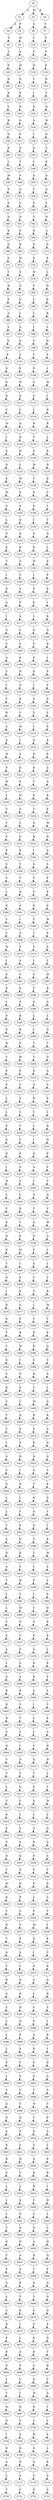 strict digraph  {
	S0 -> S1 [ label = L ];
	S0 -> S2 [ label = M ];
	S0 -> S3 [ label = R ];
	S1 -> S4 [ label = A ];
	S1 -> S5 [ label = P ];
	S2 -> S6 [ label = G ];
	S3 -> S7 [ label = Y ];
	S4 -> S8 [ label = V ];
	S5 -> S9 [ label = M ];
	S6 -> S10 [ label = L ];
	S7 -> S11 [ label = F ];
	S8 -> S12 [ label = L ];
	S9 -> S13 [ label = A ];
	S10 -> S14 [ label = G ];
	S11 -> S15 [ label = G ];
	S12 -> S16 [ label = P ];
	S13 -> S17 [ label = M ];
	S14 -> S18 [ label = K ];
	S15 -> S19 [ label = K ];
	S16 -> S20 [ label = D ];
	S17 -> S21 [ label = D ];
	S18 -> S22 [ label = T ];
	S19 -> S23 [ label = R ];
	S20 -> S24 [ label = K ];
	S21 -> S25 [ label = K ];
	S22 -> S26 [ label = I ];
	S23 -> S27 [ label = V ];
	S24 -> S28 [ label = L ];
	S25 -> S29 [ label = N ];
	S26 -> S30 [ label = Q ];
	S27 -> S31 [ label = Q ];
	S28 -> S32 [ label = R ];
	S29 -> S33 [ label = G ];
	S30 -> S34 [ label = A ];
	S31 -> S35 [ label = W ];
	S32 -> S36 [ label = Q ];
	S33 -> S37 [ label = P ];
	S34 -> S38 [ label = I ];
	S35 -> S39 [ label = D ];
	S36 -> S40 [ label = R ];
	S37 -> S41 [ label = Q ];
	S38 -> S42 [ label = A ];
	S39 -> S43 [ label = C ];
	S40 -> S44 [ label = L ];
	S41 -> S45 [ label = T ];
	S42 -> S46 [ label = I ];
	S43 -> S47 [ label = K ];
	S44 -> S48 [ label = M ];
	S45 -> S49 [ label = F ];
	S46 -> S50 [ label = A ];
	S47 -> S51 [ label = G ];
	S48 -> S52 [ label = P ];
	S49 -> S53 [ label = G ];
	S50 -> S54 [ label = Y ];
	S51 -> S55 [ label = A ];
	S52 -> S56 [ label = F ];
	S53 -> S57 [ label = C ];
	S54 -> S58 [ label = F ];
	S55 -> S59 [ label = S ];
	S56 -> S60 [ label = Q ];
	S57 -> S61 [ label = D ];
	S58 -> S62 [ label = Y ];
	S59 -> S63 [ label = N ];
	S60 -> S64 [ label = K ];
	S61 -> S65 [ label = P ];
	S62 -> S66 [ label = K ];
	S63 -> S67 [ label = L ];
	S64 -> S68 [ label = Q ];
	S65 -> S69 [ label = R ];
	S66 -> S70 [ label = E ];
	S67 -> S71 [ label = D ];
	S68 -> S72 [ label = G ];
	S69 -> S73 [ label = W ];
	S70 -> S74 [ label = E ];
	S71 -> S75 [ label = E ];
	S72 -> S76 [ label = V ];
	S73 -> S77 [ label = S ];
	S74 -> S78 [ label = W ];
	S75 -> S79 [ label = L ];
	S76 -> S80 [ label = R ];
	S77 -> S81 [ label = Q ];
	S78 -> S82 [ label = P ];
	S79 -> S83 [ label = H ];
	S80 -> S84 [ label = F ];
	S81 -> S85 [ label = Q ];
	S82 -> S86 [ label = L ];
	S83 -> S87 [ label = K ];
	S84 -> S88 [ label = A ];
	S85 -> S89 [ label = L ];
	S86 -> S90 [ label = L ];
	S87 -> S91 [ label = R ];
	S88 -> S92 [ label = L ];
	S89 -> S93 [ label = S ];
	S90 -> S94 [ label = I ];
	S91 -> S95 [ label = L ];
	S92 -> S96 [ label = E ];
	S93 -> S97 [ label = G ];
	S94 -> S98 [ label = V ];
	S95 -> S99 [ label = N ];
	S96 -> S100 [ label = K ];
	S97 -> S101 [ label = L ];
	S98 -> S102 [ label = V ];
	S99 -> S103 [ label = S ];
	S100 -> S104 [ label = G ];
	S101 -> S105 [ label = P ];
	S102 -> S106 [ label = P ];
	S103 -> S107 [ label = I ];
	S104 -> S108 [ label = G ];
	S105 -> S109 [ label = H ];
	S106 -> S110 [ label = S ];
	S107 -> S111 [ label = M ];
	S108 -> S112 [ label = R ];
	S109 -> S113 [ label = K ];
	S110 -> S114 [ label = S ];
	S111 -> S115 [ label = I ];
	S112 -> S116 [ label = C ];
	S113 -> S117 [ label = L ];
	S114 -> S118 [ label = L ];
	S115 -> S119 [ label = R ];
	S116 -> S120 [ label = M ];
	S117 -> S121 [ label = Q ];
	S118 -> S122 [ label = R ];
	S119 -> S123 [ label = R ];
	S120 -> S124 [ label = I ];
	S121 -> S125 [ label = K ];
	S122 -> S126 [ label = Y ];
	S123 -> S127 [ label = L ];
	S124 -> S128 [ label = A ];
	S125 -> S129 [ label = H ];
	S126 -> S130 [ label = P ];
	S127 -> S131 [ label = K ];
	S128 -> S132 [ label = D ];
	S129 -> S133 [ label = L ];
	S130 -> S134 [ label = W ];
	S131 -> S135 [ label = D ];
	S132 -> S136 [ label = E ];
	S133 -> S137 [ label = M ];
	S134 -> S138 [ label = T ];
	S135 -> S139 [ label = E ];
	S136 -> S140 [ label = M ];
	S137 -> S141 [ label = P ];
	S138 -> S142 [ label = E ];
	S139 -> S143 [ label = V ];
	S140 -> S144 [ label = G ];
	S141 -> S145 [ label = F ];
	S142 -> S146 [ label = E ];
	S143 -> S147 [ label = L ];
	S144 -> S148 [ label = L ];
	S145 -> S149 [ label = Q ];
	S146 -> S150 [ label = I ];
	S147 -> S151 [ label = T ];
	S148 -> S152 [ label = G ];
	S149 -> S153 [ label = R ];
	S150 -> S154 [ label = E ];
	S151 -> S155 [ label = Q ];
	S152 -> S156 [ label = K ];
	S153 -> S157 [ label = K ];
	S154 -> S158 [ label = K ];
	S155 -> S159 [ label = L ];
	S156 -> S160 [ label = T ];
	S157 -> S161 [ label = G ];
	S158 -> S162 [ label = W ];
	S159 -> S163 [ label = P ];
	S160 -> S164 [ label = I ];
	S161 -> S165 [ label = V ];
	S162 -> S166 [ label = I ];
	S163 -> S167 [ label = P ];
	S164 -> S168 [ label = Q ];
	S165 -> S169 [ label = A ];
	S166 -> S170 [ label = P ];
	S167 -> S171 [ label = K ];
	S168 -> S172 [ label = A ];
	S169 -> S173 [ label = F ];
	S170 -> S174 [ label = E ];
	S171 -> S175 [ label = I ];
	S172 -> S176 [ label = I ];
	S173 -> S177 [ label = A ];
	S174 -> S178 [ label = L ];
	S175 -> S179 [ label = K ];
	S176 -> S180 [ label = A ];
	S177 -> S181 [ label = L ];
	S178 -> S182 [ label = D ];
	S179 -> S183 [ label = Q ];
	S180 -> S184 [ label = V ];
	S181 -> S185 [ label = S ];
	S182 -> S186 [ label = P ];
	S183 -> S187 [ label = R ];
	S184 -> S188 [ label = A ];
	S185 -> S189 [ label = K ];
	S186 -> S190 [ label = E ];
	S187 -> S191 [ label = I ];
	S188 -> S192 [ label = Y ];
	S189 -> S193 [ label = N ];
	S190 -> S194 [ label = E ];
	S191 -> S195 [ label = P ];
	S192 -> S196 [ label = I ];
	S193 -> S197 [ label = G ];
	S194 -> S198 [ label = I ];
	S195 -> S199 [ label = F ];
	S196 -> S200 [ label = Y ];
	S197 -> S201 [ label = R ];
	S198 -> S202 [ label = S ];
	S199 -> S203 [ label = D ];
	S200 -> S204 [ label = R ];
	S201 -> S205 [ label = C ];
	S202 -> S206 [ label = V ];
	S203 -> S207 [ label = L ];
	S204 -> S208 [ label = A ];
	S205 -> S209 [ label = M ];
	S206 -> S210 [ label = I ];
	S207 -> S211 [ label = P ];
	S208 -> S212 [ label = E ];
	S209 -> S213 [ label = I ];
	S210 -> S214 [ label = Q ];
	S211 -> S215 [ label = K ];
	S212 -> S216 [ label = W ];
	S213 -> S217 [ label = A ];
	S214 -> S218 [ label = N ];
	S215 -> S219 [ label = E ];
	S216 -> S220 [ label = P ];
	S217 -> S221 [ label = D ];
	S218 -> S222 [ label = K ];
	S219 -> S223 [ label = A ];
	S220 -> S224 [ label = M ];
	S221 -> S225 [ label = E ];
	S222 -> S226 [ label = T ];
	S223 -> S227 [ label = A ];
	S224 -> S228 [ label = L ];
	S225 -> S229 [ label = M ];
	S226 -> S230 [ label = D ];
	S227 -> S231 [ label = K ];
	S228 -> S232 [ label = V ];
	S229 -> S233 [ label = G ];
	S230 -> S234 [ label = V ];
	S231 -> S235 [ label = E ];
	S232 -> S236 [ label = V ];
	S233 -> S237 [ label = L ];
	S234 -> S238 [ label = G ];
	S235 -> S239 [ label = M ];
	S236 -> S240 [ label = V ];
	S237 -> S241 [ label = G ];
	S238 -> S242 [ label = R ];
	S239 -> S243 [ label = N ];
	S240 -> S244 [ label = P ];
	S241 -> S245 [ label = K ];
	S242 -> S246 [ label = I ];
	S243 -> S247 [ label = A ];
	S244 -> S248 [ label = S ];
	S245 -> S249 [ label = T ];
	S246 -> S250 [ label = S ];
	S247 -> S251 [ label = S ];
	S248 -> S252 [ label = S ];
	S249 -> S253 [ label = V ];
	S250 -> S254 [ label = T ];
	S251 -> S255 [ label = F ];
	S252 -> S256 [ label = L ];
	S253 -> S257 [ label = Q ];
	S254 -> S258 [ label = S ];
	S255 -> S259 [ label = E ];
	S256 -> S260 [ label = K ];
	S257 -> S261 [ label = A ];
	S258 -> S262 [ label = K ];
	S259 -> S263 [ label = E ];
	S260 -> S264 [ label = Y ];
	S261 -> S265 [ label = I ];
	S262 -> S266 [ label = V ];
	S263 -> S267 [ label = W ];
	S264 -> S268 [ label = L ];
	S265 -> S269 [ label = A ];
	S266 -> S270 [ label = T ];
	S267 -> S271 [ label = E ];
	S268 -> S272 [ label = W ];
	S269 -> S273 [ label = V ];
	S270 -> S274 [ label = V ];
	S271 -> S275 [ label = K ];
	S272 -> S276 [ label = I ];
	S273 -> S277 [ label = A ];
	S274 -> S278 [ label = L ];
	S275 -> S279 [ label = L ];
	S276 -> S280 [ label = E ];
	S277 -> S281 [ label = Y ];
	S278 -> S282 [ label = G ];
	S279 -> S283 [ label = M ];
	S280 -> S284 [ label = E ];
	S281 -> S285 [ label = A ];
	S282 -> S286 [ label = Y ];
	S283 -> S287 [ label = R ];
	S284 -> S288 [ label = L ];
	S285 -> S289 [ label = F ];
	S286 -> S290 [ label = G ];
	S287 -> S291 [ label = A ];
	S288 -> S292 [ label = E ];
	S289 -> S293 [ label = R ];
	S290 -> S294 [ label = L ];
	S291 -> S295 [ label = L ];
	S292 -> S296 [ label = K ];
	S293 -> S297 [ label = K ];
	S294 -> S298 [ label = L ];
	S295 -> S299 [ label = N ];
	S296 -> S300 [ label = W ];
	S297 -> S301 [ label = E ];
	S298 -> S302 [ label = T ];
	S299 -> S303 [ label = T ];
	S300 -> S304 [ label = V ];
	S301 -> S305 [ label = W ];
	S302 -> S306 [ label = T ];
	S303 -> S307 [ label = G ];
	S304 -> S308 [ label = P ];
	S305 -> S309 [ label = P ];
	S306 -> S310 [ label = D ];
	S307 -> S311 [ label = A ];
	S308 -> S312 [ label = E ];
	S309 -> S313 [ label = L ];
	S310 -> S314 [ label = A ];
	S311 -> S315 [ label = A ];
	S312 -> S316 [ label = L ];
	S313 -> S317 [ label = L ];
	S314 -> S318 [ label = E ];
	S315 -> S319 [ label = E ];
	S316 -> S320 [ label = L ];
	S317 -> S321 [ label = V ];
	S318 -> S322 [ label = T ];
	S319 -> S323 [ label = I ];
	S320 -> S324 [ label = P ];
	S321 -> S325 [ label = V ];
	S322 -> S326 [ label = L ];
	S323 -> S327 [ label = D ];
	S324 -> S328 [ label = G ];
	S325 -> S329 [ label = V ];
	S326 -> S330 [ label = I ];
	S327 -> S331 [ label = N ];
	S328 -> S332 [ label = D ];
	S329 -> S333 [ label = P ];
	S330 -> S334 [ label = D ];
	S331 -> S335 [ label = P ];
	S332 -> S336 [ label = I ];
	S333 -> S337 [ label = S ];
	S334 -> S338 [ label = A ];
	S335 -> S339 [ label = F ];
	S336 -> S340 [ label = H ];
	S337 -> S341 [ label = S ];
	S338 -> S342 [ label = L ];
	S339 -> S343 [ label = V ];
	S340 -> S344 [ label = L ];
	S341 -> S345 [ label = L ];
	S342 -> S346 [ label = N ];
	S343 -> S347 [ label = Q ];
	S344 -> S348 [ label = V ];
	S345 -> S349 [ label = K ];
	S346 -> S350 [ label = T ];
	S347 -> S351 [ label = V ];
	S348 -> S352 [ label = E ];
	S349 -> S353 [ label = Y ];
	S350 -> S354 [ label = Q ];
	S351 -> S355 [ label = M ];
	S352 -> S356 [ label = N ];
	S353 -> S357 [ label = P ];
	S354 -> S358 [ label = N ];
	S355 -> S359 [ label = G ];
	S356 -> S360 [ label = K ];
	S357 -> S361 [ label = W ];
	S358 -> S362 [ label = F ];
	S359 -> S363 [ label = L ];
	S360 -> S364 [ label = T ];
	S361 -> S365 [ label = I ];
	S362 -> S366 [ label = S ];
	S363 -> S367 [ label = I ];
	S364 -> S368 [ label = D ];
	S365 -> S369 [ label = E ];
	S366 -> S370 [ label = V ];
	S367 -> S371 [ label = T ];
	S368 -> S372 [ label = I ];
	S369 -> S373 [ label = E ];
	S370 -> S374 [ label = V ];
	S371 -> S375 [ label = R ];
	S372 -> S376 [ label = R ];
	S373 -> S377 [ label = L ];
	S374 -> S378 [ label = I ];
	S375 -> S379 [ label = M ];
	S376 -> S380 [ label = A ];
	S377 -> S381 [ label = E ];
	S378 -> S382 [ label = V ];
	S379 -> S383 [ label = Y ];
	S380 -> S384 [ label = V ];
	S381 -> S385 [ label = R ];
	S382 -> S386 [ label = D ];
	S383 -> S387 [ label = K ];
	S384 -> S388 [ label = T ];
	S385 -> S389 [ label = W ];
	S386 -> S390 [ label = E ];
	S387 -> S391 [ label = Q ];
	S388 -> S392 [ label = E ];
	S389 -> S393 [ label = I ];
	S390 -> S394 [ label = S ];
	S391 -> S395 [ label = T ];
	S392 -> S396 [ label = S ];
	S393 -> S397 [ label = P ];
	S394 -> S398 [ label = H ];
	S395 -> S399 [ label = A ];
	S396 -> S400 [ label = R ];
	S397 -> S401 [ label = E ];
	S398 -> S402 [ label = Y ];
	S399 -> S403 [ label = L ];
	S400 -> S404 [ label = V ];
	S401 -> S405 [ label = L ];
	S402 -> S406 [ label = M ];
	S403 -> S407 [ label = A ];
	S404 -> S408 [ label = T ];
	S405 -> S409 [ label = Q ];
	S406 -> S410 [ label = K ];
	S407 -> S411 [ label = K ];
	S408 -> S412 [ label = V ];
	S409 -> S413 [ label = P ];
	S410 -> S414 [ label = S ];
	S411 -> S415 [ label = A ];
	S412 -> S416 [ label = L ];
	S413 -> S417 [ label = G ];
	S414 -> S418 [ label = R ];
	S415 -> S419 [ label = G ];
	S416 -> S420 [ label = G ];
	S417 -> S421 [ label = D ];
	S418 -> S422 [ label = N ];
	S419 -> S423 [ label = A ];
	S420 -> S424 [ label = Y ];
	S421 -> S425 [ label = I ];
	S422 -> S426 [ label = A ];
	S423 -> S427 [ label = V ];
	S424 -> S428 [ label = G ];
	S425 -> S429 [ label = N ];
	S426 -> S430 [ label = T ];
	S427 -> S431 [ label = K ];
	S428 -> S432 [ label = L ];
	S429 -> S433 [ label = L ];
	S430 -> S434 [ label = R ];
	S431 -> S435 [ label = D ];
	S432 -> S436 [ label = L ];
	S433 -> S437 [ label = V ];
	S434 -> S438 [ label = S ];
	S435 -> S439 [ label = Y ];
	S436 -> S440 [ label = T ];
	S437 -> S441 [ label = E ];
	S438 -> S442 [ label = K ];
	S439 -> S443 [ label = I ];
	S440 -> S444 [ label = A ];
	S441 -> S445 [ label = N ];
	S442 -> S446 [ label = V ];
	S443 -> S447 [ label = K ];
	S444 -> S448 [ label = D ];
	S445 -> S449 [ label = K ];
	S446 -> S450 [ label = L ];
	S447 -> S451 [ label = M ];
	S448 -> S452 [ label = A ];
	S449 -> S453 [ label = S ];
	S450 -> S454 [ label = L ];
	S451 -> S455 [ label = L ];
	S452 -> S456 [ label = T ];
	S453 -> S457 [ label = H ];
	S454 -> S458 [ label = P ];
	S455 -> S459 [ label = L ];
	S456 -> S460 [ label = L ];
	S457 -> S461 [ label = T ];
	S458 -> S462 [ label = I ];
	S459 -> S463 [ label = E ];
	S460 -> S464 [ label = L ];
	S461 -> S465 [ label = M ];
	S462 -> S466 [ label = V ];
	S463 -> S467 [ label = N ];
	S464 -> S468 [ label = V ];
	S465 -> S469 [ label = G ];
	S466 -> S470 [ label = Q ];
	S467 -> S471 [ label = E ];
	S468 -> S472 [ label = E ];
	S469 -> S473 [ label = I ];
	S470 -> S474 [ label = K ];
	S471 -> S475 [ label = K ];
	S472 -> S476 [ label = A ];
	S473 -> S477 [ label = G ];
	S474 -> S478 [ label = A ];
	S475 -> S479 [ label = L ];
	S476 -> S480 [ label = L ];
	S477 -> S481 [ label = S ];
	S478 -> S482 [ label = K ];
	S479 -> S483 [ label = K ];
	S480 -> S484 [ label = Q ];
	S481 -> S485 [ label = S ];
	S482 -> S486 [ label = R ];
	S483 -> S487 [ label = F ];
	S484 -> S488 [ label = R ];
	S485 -> S489 [ label = K ];
	S486 -> S490 [ label = A ];
	S487 -> S491 [ label = L ];
	S488 -> S492 [ label = R ];
	S489 -> S493 [ label = V ];
	S490 -> S494 [ label = I ];
	S491 -> S495 [ label = V ];
	S492 -> S496 [ label = R ];
	S493 -> S497 [ label = T ];
	S494 -> S498 [ label = L ];
	S495 -> S499 [ label = F ];
	S496 -> S500 [ label = F ];
	S497 -> S501 [ label = V ];
	S498 -> S502 [ label = L ];
	S499 -> S503 [ label = A ];
	S500 -> S504 [ label = Q ];
	S501 -> S505 [ label = L ];
	S502 -> S506 [ label = T ];
	S503 -> S507 [ label = H ];
	S504 -> S508 [ label = V ];
	S505 -> S509 [ label = G ];
	S506 -> S510 [ label = G ];
	S507 -> S511 [ label = H ];
	S508 -> S512 [ label = V ];
	S509 -> S513 [ label = Y ];
	S510 -> S514 [ label = T ];
	S511 -> S515 [ label = L ];
	S512 -> S516 [ label = L ];
	S513 -> S517 [ label = G ];
	S514 -> S518 [ label = P ];
	S515 -> S519 [ label = T ];
	S516 -> S520 [ label = V ];
	S517 -> S521 [ label = L ];
	S518 -> S522 [ label = A ];
	S519 -> S523 [ label = M ];
	S520 -> S524 [ label = D ];
	S521 -> S525 [ label = L ];
	S522 -> S526 [ label = L ];
	S523 -> S527 [ label = L ];
	S524 -> S528 [ label = E ];
	S525 -> S529 [ label = T ];
	S526 -> S530 [ label = G ];
	S527 -> S531 [ label = Q ];
	S528 -> S532 [ label = S ];
	S529 -> S533 [ label = S ];
	S530 -> S534 [ label = R ];
	S531 -> S535 [ label = A ];
	S532 -> S536 [ label = H ];
	S533 -> S537 [ label = D ];
	S534 -> S538 [ label = P ];
	S535 -> S539 [ label = C ];
	S536 -> S540 [ label = Y ];
	S537 -> S541 [ label = A ];
	S538 -> S542 [ label = E ];
	S539 -> S543 [ label = T ];
	S540 -> S544 [ label = M ];
	S541 -> S545 [ label = R ];
	S542 -> S546 [ label = E ];
	S543 -> S547 [ label = E ];
	S544 -> S548 [ label = K ];
	S545 -> S549 [ label = P ];
	S546 -> S550 [ label = L ];
	S547 -> S551 [ label = A ];
	S548 -> S552 [ label = T ];
	S549 -> S553 [ label = L ];
	S550 -> S554 [ label = F ];
	S551 -> S555 [ label = V ];
	S552 -> S556 [ label = R ];
	S553 -> S557 [ label = V ];
	S554 -> S558 [ label = M ];
	S555 -> S559 [ label = I ];
	S556 -> S560 [ label = T ];
	S557 -> S561 [ label = E ];
	S558 -> S562 [ label = Q ];
	S559 -> S563 [ label = E ];
	S560 -> S564 [ label = A ];
	S561 -> S565 [ label = A ];
	S562 -> S566 [ label = I ];
	S563 -> S567 [ label = C ];
	S564 -> S568 [ label = T ];
	S565 -> S569 [ label = L ];
	S566 -> S570 [ label = E ];
	S567 -> S571 [ label = K ];
	S568 -> S572 [ label = R ];
	S569 -> S573 [ label = N ];
	S570 -> S574 [ label = A ];
	S571 -> S575 [ label = G ];
	S572 -> S576 [ label = S ];
	S573 -> S577 [ label = R ];
	S574 -> S578 [ label = L ];
	S575 -> S579 [ label = R ];
	S576 -> S580 [ label = C ];
	S577 -> S581 [ label = Q ];
	S578 -> S582 [ label = F ];
	S579 -> S583 [ label = Y ];
	S580 -> S584 [ label = L ];
	S581 -> S585 [ label = N ];
	S582 -> S586 [ label = P ];
	S583 -> S587 [ label = I ];
	S584 -> S588 [ label = L ];
	S585 -> S589 [ label = F ];
	S586 -> S590 [ label = Q ];
	S587 -> S591 [ label = R ];
	S588 -> S592 [ label = L ];
	S589 -> S593 [ label = A ];
	S590 -> S594 [ label = K ];
	S591 -> S595 [ label = I ];
	S592 -> S596 [ label = P ];
	S593 -> S597 [ label = V ];
	S594 -> S598 [ label = F ];
	S595 -> S599 [ label = D ];
	S596 -> S600 [ label = L ];
	S597 -> S601 [ label = V ];
	S598 -> S602 [ label = G ];
	S599 -> S603 [ label = G ];
	S600 -> S604 [ label = V ];
	S601 -> S605 [ label = V ];
	S602 -> S606 [ label = T ];
	S603 -> S607 [ label = S ];
	S604 -> S608 [ label = Q ];
	S605 -> S609 [ label = V ];
	S606 -> S610 [ label = W ];
	S607 -> S611 [ label = V ];
	S608 -> S612 [ label = G ];
	S609 -> S613 [ label = D ];
	S610 -> S614 [ label = T ];
	S611 -> S615 [ label = P ];
	S612 -> S616 [ label = A ];
	S613 -> S617 [ label = E ];
	S614 -> S618 [ label = E ];
	S615 -> S619 [ label = S ];
	S616 -> S620 [ label = R ];
	S617 -> S621 [ label = S ];
	S618 -> S622 [ label = Y ];
	S619 -> S623 [ label = L ];
	S620 -> S624 [ label = R ];
	S621 -> S625 [ label = H ];
	S622 -> S626 [ label = A ];
	S623 -> S627 [ label = E ];
	S624 -> S628 [ label = A ];
	S625 -> S629 [ label = Y ];
	S626 -> S630 [ label = K ];
	S627 -> S631 [ label = R ];
	S628 -> S632 [ label = L ];
	S629 -> S633 [ label = L ];
	S630 -> S634 [ label = R ];
	S631 -> S635 [ label = I ];
	S632 -> S636 [ label = L ];
	S633 -> S637 [ label = K ];
	S634 -> S638 [ label = Y ];
	S635 -> S639 [ label = H ];
	S636 -> S640 [ label = L ];
	S637 -> S641 [ label = S ];
	S638 -> S642 [ label = C ];
	S639 -> S643 [ label = L ];
	S640 -> S644 [ label = T ];
	S641 -> S645 [ label = R ];
	S642 -> S646 [ label = N ];
	S643 -> S647 [ label = V ];
	S644 -> S648 [ label = G ];
	S645 -> S649 [ label = N ];
	S646 -> S650 [ label = A ];
	S647 -> S651 [ label = H ];
	S648 -> S652 [ label = T ];
	S649 -> S653 [ label = A ];
	S650 -> S654 [ label = H ];
	S651 -> S655 [ label = Q ];
	S652 -> S656 [ label = P ];
	S653 -> S657 [ label = A ];
	S654 -> S658 [ label = V ];
	S655 -> S659 [ label = F ];
	S656 -> S660 [ label = A ];
	S657 -> S661 [ label = R ];
	S658 -> S662 [ label = R ];
	S659 -> S663 [ label = Q ];
	S660 -> S664 [ label = L ];
	S661 -> S665 [ label = T ];
	S662 -> S666 [ label = Y ];
	S663 -> S667 [ label = N ];
	S664 -> S668 [ label = A ];
	S665 -> S669 [ label = K ];
	S666 -> S670 [ label = F ];
	S667 -> S671 [ label = D ];
	S668 -> S672 [ label = R ];
	S669 -> S673 [ label = I ];
	S670 -> S674 [ label = G ];
	S671 -> S675 [ label = P ];
	S672 -> S676 [ label = P ];
	S673 -> S677 [ label = L ];
	S674 -> S678 [ label = K ];
	S675 -> S679 [ label = D ];
	S676 -> S680 [ label = E ];
	S677 -> S681 [ label = A ];
	S678 -> S682 [ label = R ];
	S679 -> S683 [ label = T ];
	S680 -> S684 [ label = E ];
	S681 -> S685 [ label = P ];
	S682 -> S686 [ label = S ];
	S683 -> S687 [ label = R ];
	S684 -> S688 [ label = L ];
	S685 -> S689 [ label = L ];
	S686 -> S690 [ label = Q ];
	S687 -> S691 [ label = V ];
	S688 -> S692 [ label = Y ];
	S689 -> S693 [ label = I ];
	S690 -> S694 [ label = W ];
	S691 -> S695 [ label = A ];
	S692 -> S696 [ label = M ];
	S693 -> S697 [ label = Q ];
	S694 -> S698 [ label = D ];
	S695 -> S699 [ label = I ];
	S696 -> S700 [ label = Q ];
	S697 -> S701 [ label = S ];
	S698 -> S702 [ label = C ];
	S699 -> S703 [ label = L ];
	S700 -> S704 [ label = I ];
	S701 -> S705 [ label = A ];
	S702 -> S706 [ label = R ];
	S703 -> S707 [ label = S ];
	S704 -> S708 [ label = D ];
	S705 -> S709 [ label = K ];
	S706 -> S710 [ label = G ];
	S707 -> S711 [ label = L ];
	S708 -> S712 [ label = A ];
	S709 -> S713 [ label = R ];
	S710 -> S714 [ label = A ];
	S711 -> S715 [ label = K ];
	S712 -> S716 [ label = L ];
	S713 -> S717 [ label = A ];
	S714 -> S718 [ label = S ];
	S715 -> S719 [ label = A ];
	S716 -> S720 [ label = Y ];
	S717 -> S721 [ label = V ];
	S718 -> S722 [ label = N ];
	S719 -> S723 [ label = A ];
}
